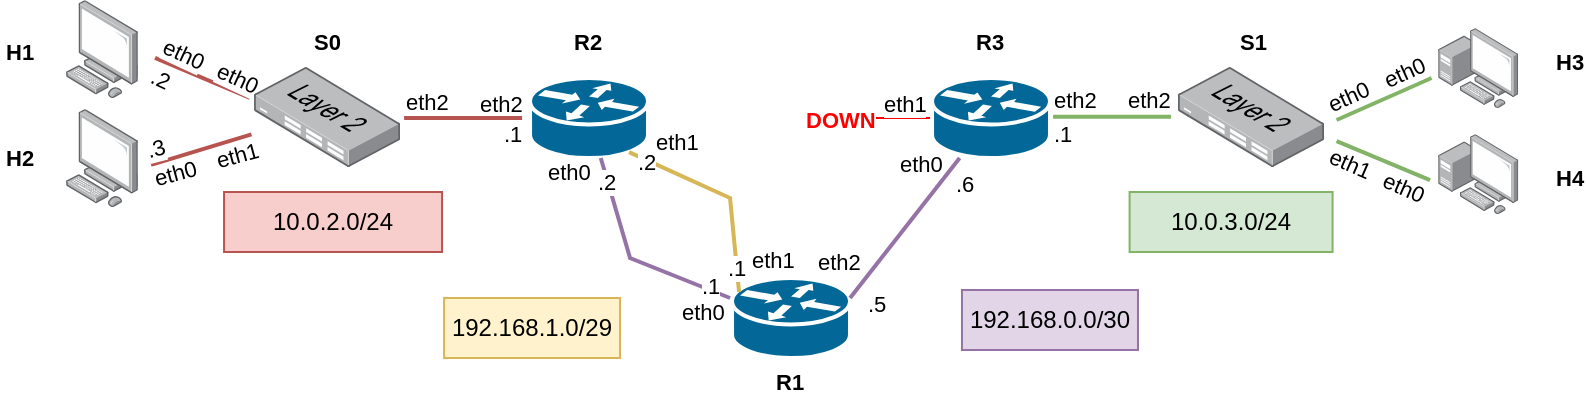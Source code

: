 <mxfile version="24.2.3" type="device">
  <diagram name="Page-1" id="ILYi0rYNNzHTElqKo2re">
    <mxGraphModel dx="596" dy="567" grid="1" gridSize="10" guides="1" tooltips="1" connect="1" arrows="1" fold="1" page="1" pageScale="1" pageWidth="850" pageHeight="1100" math="0" shadow="0">
      <root>
        <mxCell id="0" />
        <mxCell id="1" parent="0" />
        <mxCell id="G48spFDgJ3UvbTq0tlOj-64" value="" style="shape=mxgraph.cisco.routers.router;html=1;pointerEvents=1;dashed=0;fillColor=#036897;strokeColor=#ffffff;strokeWidth=2;verticalLabelPosition=bottom;verticalAlign=top;align=center;outlineConnect=0;" vertex="1" parent="1">
          <mxGeometry x="402.03" y="161.97" width="58.96" height="40.06" as="geometry" />
        </mxCell>
        <mxCell id="G48spFDgJ3UvbTq0tlOj-65" value="" style="shape=mxgraph.cisco.routers.router;html=1;pointerEvents=1;dashed=0;fillColor=#036897;strokeColor=#ffffff;strokeWidth=2;verticalLabelPosition=bottom;verticalAlign=top;align=center;outlineConnect=0;" vertex="1" parent="1">
          <mxGeometry x="301.03" y="61.97" width="58.96" height="40.06" as="geometry" />
        </mxCell>
        <mxCell id="G48spFDgJ3UvbTq0tlOj-66" value="&lt;b&gt;R2&lt;/b&gt;" style="edgeLabel;resizable=0;html=1;;align=left;verticalAlign=bottom;" connectable="0" vertex="1" parent="1">
          <mxGeometry x="321.026" y="52.004" as="geometry" />
        </mxCell>
        <mxCell id="G48spFDgJ3UvbTq0tlOj-67" value="&lt;b&gt;R1&lt;/b&gt;" style="edgeLabel;resizable=0;html=1;;align=left;verticalAlign=bottom;" connectable="0" vertex="1" parent="1">
          <mxGeometry x="422.026" y="222.004" as="geometry" />
        </mxCell>
        <mxCell id="G48spFDgJ3UvbTq0tlOj-146" style="edgeStyle=orthogonalEdgeStyle;rounded=0;orthogonalLoop=1;jettySize=auto;html=1;startArrow=none;startFill=0;endArrow=none;endFill=0;strokeColor=#ff0000;" edge="1" parent="1" source="G48spFDgJ3UvbTq0tlOj-68">
          <mxGeometry relative="1" as="geometry">
            <mxPoint x="471.03" y="82" as="targetPoint" />
          </mxGeometry>
        </mxCell>
        <mxCell id="G48spFDgJ3UvbTq0tlOj-68" value="" style="shape=mxgraph.cisco.routers.router;html=1;pointerEvents=1;dashed=0;fillColor=#036897;strokeColor=#ffffff;strokeWidth=2;verticalLabelPosition=bottom;verticalAlign=top;align=center;outlineConnect=0;" vertex="1" parent="1">
          <mxGeometry x="502.03" y="62" width="58.96" height="40.03" as="geometry" />
        </mxCell>
        <mxCell id="G48spFDgJ3UvbTq0tlOj-69" value="&lt;b&gt;R3&lt;/b&gt;" style="edgeLabel;resizable=0;html=1;;align=left;verticalAlign=bottom;" connectable="0" vertex="1" parent="1">
          <mxGeometry x="522.026" y="52.004" as="geometry" />
        </mxCell>
        <mxCell id="G48spFDgJ3UvbTq0tlOj-72" value="" style="endArrow=none;html=1;rounded=0;endFill=0;strokeWidth=2;fillColor=#e1d5e7;strokeColor=#9673a6;" edge="1" parent="1" source="G48spFDgJ3UvbTq0tlOj-65">
          <mxGeometry relative="1" as="geometry">
            <mxPoint x="327.03" y="102.03" as="sourcePoint" />
            <mxPoint x="401.03" y="172" as="targetPoint" />
            <Array as="points">
              <mxPoint x="351.03" y="152" />
            </Array>
          </mxGeometry>
        </mxCell>
        <mxCell id="G48spFDgJ3UvbTq0tlOj-73" value="" style="endArrow=none;html=1;rounded=0;endFill=0;strokeWidth=2;fillColor=#e1d5e7;strokeColor=#9673a6;" edge="1" parent="1" source="G48spFDgJ3UvbTq0tlOj-68">
          <mxGeometry relative="1" as="geometry">
            <mxPoint x="478.03" y="82" as="sourcePoint" />
            <mxPoint x="461.03" y="172" as="targetPoint" />
          </mxGeometry>
        </mxCell>
        <mxCell id="G48spFDgJ3UvbTq0tlOj-75" value="eth2" style="edgeLabel;resizable=0;html=1;;align=left;verticalAlign=bottom;" connectable="0" vertex="1" parent="1">
          <mxGeometry x="274.026" y="83.024" as="geometry" />
        </mxCell>
        <mxCell id="G48spFDgJ3UvbTq0tlOj-77" value="eth0" style="edgeLabel;resizable=0;html=1;;align=left;verticalAlign=bottom;" connectable="0" vertex="1" parent="1">
          <mxGeometry x="484.026" y="113.004" as="geometry" />
        </mxCell>
        <mxCell id="G48spFDgJ3UvbTq0tlOj-78" value="eth2" style="edgeLabel;resizable=0;html=1;;align=left;verticalAlign=bottom;" connectable="0" vertex="1" parent="1">
          <mxGeometry x="443.026" y="162.974" as="geometry" />
        </mxCell>
        <mxCell id="G48spFDgJ3UvbTq0tlOj-79" value="eth0" style="edgeLabel;resizable=0;html=1;;align=left;verticalAlign=bottom;" connectable="0" vertex="1" parent="1">
          <mxGeometry x="375.026" y="187.004" as="geometry" />
        </mxCell>
        <mxCell id="G48spFDgJ3UvbTq0tlOj-80" value="eth0" style="edgeLabel;resizable=0;html=1;;align=left;verticalAlign=bottom;" connectable="0" vertex="1" parent="1">
          <mxGeometry x="308.026" y="117.004" as="geometry" />
        </mxCell>
        <mxCell id="G48spFDgJ3UvbTq0tlOj-81" value="" style="image;points=[];aspect=fixed;html=1;align=center;shadow=0;dashed=0;image=img/lib/allied_telesis/switch/Switch_24_port_L2.svg;" vertex="1" parent="1">
          <mxGeometry x="625" y="56.49" width="73.03" height="50.06" as="geometry" />
        </mxCell>
        <mxCell id="G48spFDgJ3UvbTq0tlOj-82" value="&lt;b&gt;S1&lt;/b&gt;" style="edgeLabel;resizable=0;html=1;;align=left;verticalAlign=bottom;" connectable="0" vertex="1" parent="1">
          <mxGeometry x="653.546" y="52.004" as="geometry" />
        </mxCell>
        <mxCell id="G48spFDgJ3UvbTq0tlOj-83" value="" style="image;points=[];aspect=fixed;html=1;align=center;shadow=0;dashed=0;image=img/lib/allied_telesis/switch/Switch_24_port_L2.svg;" vertex="1" parent="1">
          <mxGeometry x="163.03" y="56.49" width="73.03" height="50.06" as="geometry" />
        </mxCell>
        <mxCell id="G48spFDgJ3UvbTq0tlOj-84" value="&lt;b&gt;S0&lt;/b&gt;" style="edgeLabel;resizable=0;html=1;;align=left;verticalAlign=bottom;" connectable="0" vertex="1" parent="1">
          <mxGeometry x="191.026" y="52.004" as="geometry" />
        </mxCell>
        <mxCell id="G48spFDgJ3UvbTq0tlOj-86" style="edgeStyle=orthogonalEdgeStyle;rounded=0;orthogonalLoop=1;jettySize=auto;html=1;endArrow=none;endFill=0;strokeWidth=2;exitX=0.984;exitY=0.449;exitDx=0;exitDy=0;exitPerimeter=0;fillColor=#f8cecc;strokeColor=#b85450;" edge="1" parent="1">
          <mxGeometry relative="1" as="geometry">
            <mxPoint x="238.05" y="82.01" as="sourcePoint" />
            <mxPoint x="297.05" y="82.01" as="targetPoint" />
          </mxGeometry>
        </mxCell>
        <mxCell id="G48spFDgJ3UvbTq0tlOj-88" value="eth2" style="edgeLabel;resizable=0;html=1;;align=left;verticalAlign=bottom;" connectable="0" vertex="1" parent="1">
          <mxGeometry x="237.056" y="82.524" as="geometry" />
        </mxCell>
        <mxCell id="G48spFDgJ3UvbTq0tlOj-90" style="edgeStyle=orthogonalEdgeStyle;rounded=0;orthogonalLoop=1;jettySize=auto;html=1;endArrow=none;endFill=0;strokeWidth=2;exitX=0.984;exitY=0.449;exitDx=0;exitDy=0;exitPerimeter=0;fillColor=#d5e8d4;strokeColor=#82b366;" edge="1" parent="1">
          <mxGeometry relative="1" as="geometry">
            <mxPoint x="562.53" y="81.35" as="sourcePoint" />
            <mxPoint x="621.53" y="81.35" as="targetPoint" />
          </mxGeometry>
        </mxCell>
        <mxCell id="G48spFDgJ3UvbTq0tlOj-91" value="eth2" style="edgeLabel;resizable=0;html=1;;align=left;verticalAlign=bottom;" connectable="0" vertex="1" parent="1">
          <mxGeometry x="597.956" y="81.774" as="geometry" />
        </mxCell>
        <mxCell id="G48spFDgJ3UvbTq0tlOj-92" value="eth2" style="edgeLabel;resizable=0;html=1;;align=left;verticalAlign=bottom;" connectable="0" vertex="1" parent="1">
          <mxGeometry x="560.986" y="81.274" as="geometry" />
        </mxCell>
        <mxCell id="G48spFDgJ3UvbTq0tlOj-93" value="" style="endArrow=none;html=1;rounded=0;endFill=0;strokeWidth=2;fillColor=#fff2cc;strokeColor=#d6b656;" edge="1" parent="1">
          <mxGeometry relative="1" as="geometry">
            <mxPoint x="350.53" y="99.03" as="sourcePoint" />
            <mxPoint x="405.53" y="169.03" as="targetPoint" />
            <Array as="points">
              <mxPoint x="401.03" y="122" />
            </Array>
          </mxGeometry>
        </mxCell>
        <mxCell id="G48spFDgJ3UvbTq0tlOj-94" value="eth1" style="edgeLabel;resizable=0;html=1;;align=left;verticalAlign=bottom;" connectable="0" vertex="1" parent="1">
          <mxGeometry x="362.026" y="102.034" as="geometry" />
        </mxCell>
        <mxCell id="G48spFDgJ3UvbTq0tlOj-95" value="eth1" style="edgeLabel;resizable=0;html=1;;align=left;verticalAlign=bottom;" connectable="0" vertex="1" parent="1">
          <mxGeometry x="410.026" y="161.974" as="geometry" />
        </mxCell>
        <mxCell id="G48spFDgJ3UvbTq0tlOj-108" value="&lt;b&gt;H1&lt;/b&gt;" style="edgeLabel;resizable=0;html=1;;align=left;verticalAlign=bottom;" connectable="0" vertex="1" parent="1">
          <mxGeometry x="36.996" y="57.064" as="geometry" />
        </mxCell>
        <mxCell id="G48spFDgJ3UvbTq0tlOj-109" value="&lt;b&gt;H2&lt;/b&gt;" style="edgeLabel;resizable=0;html=1;;align=left;verticalAlign=bottom;" connectable="0" vertex="1" parent="1">
          <mxGeometry x="36.996" y="110.064" as="geometry" />
        </mxCell>
        <mxCell id="G48spFDgJ3UvbTq0tlOj-110" value="" style="image;points=[];aspect=fixed;html=1;align=center;shadow=0;dashed=0;image=img/lib/allied_telesis/computer_and_terminals/Personal_Computer_with_Server.svg;" vertex="1" parent="1">
          <mxGeometry x="755.09" y="37.06" width="40" height="40" as="geometry" />
        </mxCell>
        <mxCell id="G48spFDgJ3UvbTq0tlOj-111" value="" style="image;points=[];aspect=fixed;html=1;align=center;shadow=0;dashed=0;image=img/lib/allied_telesis/computer_and_terminals/Personal_Computer_with_Server.svg;" vertex="1" parent="1">
          <mxGeometry x="755.09" y="90.03" width="40.06" height="40.06" as="geometry" />
        </mxCell>
        <mxCell id="G48spFDgJ3UvbTq0tlOj-112" value="&lt;b&gt;H3&lt;/b&gt;" style="edgeLabel;resizable=0;html=1;;align=left;verticalAlign=bottom;" connectable="0" vertex="1" parent="1">
          <mxGeometry x="812.026" y="62.004" as="geometry" />
        </mxCell>
        <mxCell id="G48spFDgJ3UvbTq0tlOj-113" value="&lt;b&gt;H4&lt;/b&gt;" style="edgeLabel;resizable=0;html=1;;align=left;verticalAlign=bottom;" connectable="0" vertex="1" parent="1">
          <mxGeometry x="812.026" y="120.004" as="geometry" />
        </mxCell>
        <mxCell id="G48spFDgJ3UvbTq0tlOj-114" value="" style="endArrow=none;html=1;rounded=0;exitX=1.055;exitY=0.611;exitDx=0;exitDy=0;exitPerimeter=0;endFill=0;strokeWidth=2;fillColor=#f8cecc;strokeColor=#b85450;" edge="1" parent="1">
          <mxGeometry relative="1" as="geometry">
            <mxPoint x="113.53" y="51.95" as="sourcePoint" />
            <mxPoint x="161.03" y="72" as="targetPoint" />
          </mxGeometry>
        </mxCell>
        <mxCell id="G48spFDgJ3UvbTq0tlOj-115" value="" style="endArrow=none;html=1;rounded=0;exitX=1.055;exitY=0.611;exitDx=0;exitDy=0;exitPerimeter=0;endFill=0;strokeWidth=2;fillColor=#f8cecc;strokeColor=#b85450;entryX=-0.018;entryY=0.674;entryDx=0;entryDy=0;entryPerimeter=0;" edge="1" parent="1" target="G48spFDgJ3UvbTq0tlOj-83">
          <mxGeometry relative="1" as="geometry">
            <mxPoint x="111.53" y="105.48" as="sourcePoint" />
            <mxPoint x="163.03" y="94.46" as="targetPoint" />
          </mxGeometry>
        </mxCell>
        <mxCell id="G48spFDgJ3UvbTq0tlOj-117" value="" style="endArrow=none;html=1;rounded=0;exitX=1.055;exitY=0.611;exitDx=0;exitDy=0;exitPerimeter=0;endFill=0;strokeWidth=2;fillColor=#d5e8d4;strokeColor=#82b366;" edge="1" parent="1">
          <mxGeometry relative="1" as="geometry">
            <mxPoint x="704.29" y="83.02" as="sourcePoint" />
            <mxPoint x="751.79" y="62.02" as="targetPoint" />
          </mxGeometry>
        </mxCell>
        <mxCell id="G48spFDgJ3UvbTq0tlOj-118" value="" style="endArrow=none;html=1;rounded=0;exitX=1.055;exitY=0.611;exitDx=0;exitDy=0;exitPerimeter=0;endFill=0;strokeWidth=2;fillColor=#d5e8d4;strokeColor=#82b366;" edge="1" parent="1">
          <mxGeometry relative="1" as="geometry">
            <mxPoint x="704.29" y="93.54" as="sourcePoint" />
            <mxPoint x="751.03" y="113.04" as="targetPoint" />
          </mxGeometry>
        </mxCell>
        <mxCell id="G48spFDgJ3UvbTq0tlOj-119" value="eth0" style="edgeLabel;resizable=0;html=1;;align=left;verticalAlign=bottom;rotation=24.9;" connectable="0" vertex="1" parent="1">
          <mxGeometry x="113.026" y="52.004" as="geometry">
            <mxPoint as="offset" />
          </mxGeometry>
        </mxCell>
        <mxCell id="G48spFDgJ3UvbTq0tlOj-120" value="eth0" style="edgeLabel;resizable=0;html=1;;align=left;verticalAlign=bottom;rotation=24.9;" connectable="0" vertex="1" parent="1">
          <mxGeometry x="140.026" y="64.004" as="geometry">
            <mxPoint as="offset" />
          </mxGeometry>
        </mxCell>
        <mxCell id="G48spFDgJ3UvbTq0tlOj-121" value="eth0" style="edgeLabel;resizable=0;html=1;;align=left;verticalAlign=bottom;rotation=-15;" connectable="0" vertex="1" parent="1">
          <mxGeometry x="114.026" y="121.004" as="geometry">
            <mxPoint as="offset" />
          </mxGeometry>
        </mxCell>
        <mxCell id="G48spFDgJ3UvbTq0tlOj-123" value="eth1" style="edgeLabel;resizable=0;html=1;;align=left;verticalAlign=bottom;rotation=-15;" connectable="0" vertex="1" parent="1">
          <mxGeometry x="145.026" y="112.004" as="geometry">
            <mxPoint as="offset" />
          </mxGeometry>
        </mxCell>
        <mxCell id="G48spFDgJ3UvbTq0tlOj-124" value="eth0" style="edgeLabel;resizable=0;html=1;;align=left;verticalAlign=bottom;rotation=-24.2;" connectable="0" vertex="1" parent="1">
          <mxGeometry x="702.286" y="84.024" as="geometry" />
        </mxCell>
        <mxCell id="G48spFDgJ3UvbTq0tlOj-125" value="eth0" style="edgeLabel;resizable=0;html=1;;align=left;verticalAlign=bottom;rotation=-24.2;" connectable="0" vertex="1" parent="1">
          <mxGeometry x="730.026" y="72.004" as="geometry" />
        </mxCell>
        <mxCell id="G48spFDgJ3UvbTq0tlOj-127" value="eth0" style="edgeLabel;resizable=0;html=1;;align=left;verticalAlign=bottom;rotation=23.6;" connectable="0" vertex="1" parent="1">
          <mxGeometry x="723.026" y="119.004" as="geometry" />
        </mxCell>
        <mxCell id="G48spFDgJ3UvbTq0tlOj-128" value="eth1" style="edgeLabel;resizable=0;html=1;;align=left;verticalAlign=bottom;rotation=23.6;" connectable="0" vertex="1" parent="1">
          <mxGeometry x="696.026" y="107.554" as="geometry" />
        </mxCell>
        <mxCell id="G48spFDgJ3UvbTq0tlOj-129" value="10.0.2.0/24" style="text;html=1;align=center;verticalAlign=middle;whiteSpace=wrap;rounded=0;fillColor=#f8cecc;strokeColor=#b85450;" vertex="1" parent="1">
          <mxGeometry x="148.03" y="119" width="109" height="30" as="geometry" />
        </mxCell>
        <mxCell id="G48spFDgJ3UvbTq0tlOj-130" value="10.0.3.0/24" style="text;html=1;align=center;verticalAlign=middle;whiteSpace=wrap;rounded=0;fillColor=#d5e8d4;strokeColor=#82b366;" vertex="1" parent="1">
          <mxGeometry x="600.8" y="119" width="101.49" height="30" as="geometry" />
        </mxCell>
        <mxCell id="G48spFDgJ3UvbTq0tlOj-131" value="192.168.0.0/30" style="text;html=1;align=center;verticalAlign=middle;whiteSpace=wrap;rounded=0;fillColor=#e1d5e7;strokeColor=#9673a6;" vertex="1" parent="1">
          <mxGeometry x="516.99" y="168" width="88" height="30" as="geometry" />
        </mxCell>
        <mxCell id="G48spFDgJ3UvbTq0tlOj-132" value=".1" style="edgeLabel;resizable=0;html=1;;align=left;verticalAlign=bottom;" connectable="0" vertex="1" parent="1">
          <mxGeometry x="286.026" y="98.974" as="geometry" />
        </mxCell>
        <mxCell id="G48spFDgJ3UvbTq0tlOj-133" value=".2" style="edgeLabel;resizable=0;html=1;;align=left;verticalAlign=bottom;rotation=25;" connectable="0" vertex="1" parent="1">
          <mxGeometry x="107.056" y="67.004" as="geometry" />
        </mxCell>
        <mxCell id="G48spFDgJ3UvbTq0tlOj-134" value=".3" style="edgeLabel;resizable=0;html=1;;align=left;verticalAlign=bottom;rotation=-15;" connectable="0" vertex="1" parent="1">
          <mxGeometry x="110.026" y="106.554" as="geometry" />
        </mxCell>
        <mxCell id="G48spFDgJ3UvbTq0tlOj-136" value="192.168.1.0/29" style="text;html=1;align=center;verticalAlign=middle;whiteSpace=wrap;rounded=0;fillColor=#fff2cc;strokeColor=#d6b656;" vertex="1" parent="1">
          <mxGeometry x="258.03" y="172" width="88" height="30" as="geometry" />
        </mxCell>
        <mxCell id="G48spFDgJ3UvbTq0tlOj-137" value=".2" style="edgeLabel;resizable=0;html=1;;align=left;verticalAlign=bottom;" connectable="0" vertex="1" parent="1">
          <mxGeometry x="333.026" y="122.004" as="geometry" />
        </mxCell>
        <mxCell id="G48spFDgJ3UvbTq0tlOj-138" value=".2" style="edgeLabel;resizable=0;html=1;;align=left;verticalAlign=bottom;" connectable="0" vertex="1" parent="1">
          <mxGeometry x="353.026" y="112.004" as="geometry" />
        </mxCell>
        <mxCell id="G48spFDgJ3UvbTq0tlOj-139" value=".1" style="edgeLabel;resizable=0;html=1;;align=left;verticalAlign=bottom;" connectable="0" vertex="1" parent="1">
          <mxGeometry x="384.506" y="174.004" as="geometry" />
        </mxCell>
        <mxCell id="G48spFDgJ3UvbTq0tlOj-140" value=".1" style="edgeLabel;resizable=0;html=1;;align=left;verticalAlign=bottom;" connectable="0" vertex="1" parent="1">
          <mxGeometry x="397.506" y="165.004" as="geometry" />
        </mxCell>
        <mxCell id="G48spFDgJ3UvbTq0tlOj-143" value=".1" style="edgeLabel;resizable=0;html=1;;align=left;verticalAlign=bottom;" connectable="0" vertex="1" parent="1">
          <mxGeometry x="560.986" y="98.974" as="geometry" />
        </mxCell>
        <mxCell id="G48spFDgJ3UvbTq0tlOj-144" value=".5" style="edgeLabel;resizable=0;html=1;;align=left;verticalAlign=bottom;" connectable="0" vertex="1" parent="1">
          <mxGeometry x="468.026" y="183.004" as="geometry" />
        </mxCell>
        <mxCell id="G48spFDgJ3UvbTq0tlOj-145" value=".6" style="edgeLabel;resizable=0;html=1;;align=left;verticalAlign=bottom;" connectable="0" vertex="1" parent="1">
          <mxGeometry x="512.026" y="123.004" as="geometry" />
        </mxCell>
        <mxCell id="G48spFDgJ3UvbTq0tlOj-147" value="eth1" style="edgeLabel;resizable=0;html=1;;align=left;verticalAlign=bottom;" connectable="0" vertex="1" parent="1">
          <mxGeometry x="475.506" y="83.024" as="geometry" />
        </mxCell>
        <mxCell id="G48spFDgJ3UvbTq0tlOj-148" value="DOWN" style="edgeLabel;resizable=0;html=1;;align=left;verticalAlign=bottom;fontColor=#ff0000;fontStyle=1" connectable="0" vertex="1" parent="1">
          <mxGeometry x="436.506" y="91.034" as="geometry" />
        </mxCell>
        <mxCell id="G48spFDgJ3UvbTq0tlOj-150" value="" style="image;points=[];aspect=fixed;html=1;align=center;shadow=0;dashed=0;image=img/lib/allied_telesis/computer_and_terminals/Personal_Computer.svg;" vertex="1" parent="1">
          <mxGeometry x="68.96" y="77.58" width="36.08" height="48.9" as="geometry" />
        </mxCell>
        <mxCell id="G48spFDgJ3UvbTq0tlOj-151" value="" style="image;points=[];aspect=fixed;html=1;align=center;shadow=0;dashed=0;image=img/lib/allied_telesis/computer_and_terminals/Personal_Computer.svg;" vertex="1" parent="1">
          <mxGeometry x="68.96" y="23.1" width="36.08" height="48.9" as="geometry" />
        </mxCell>
      </root>
    </mxGraphModel>
  </diagram>
</mxfile>
